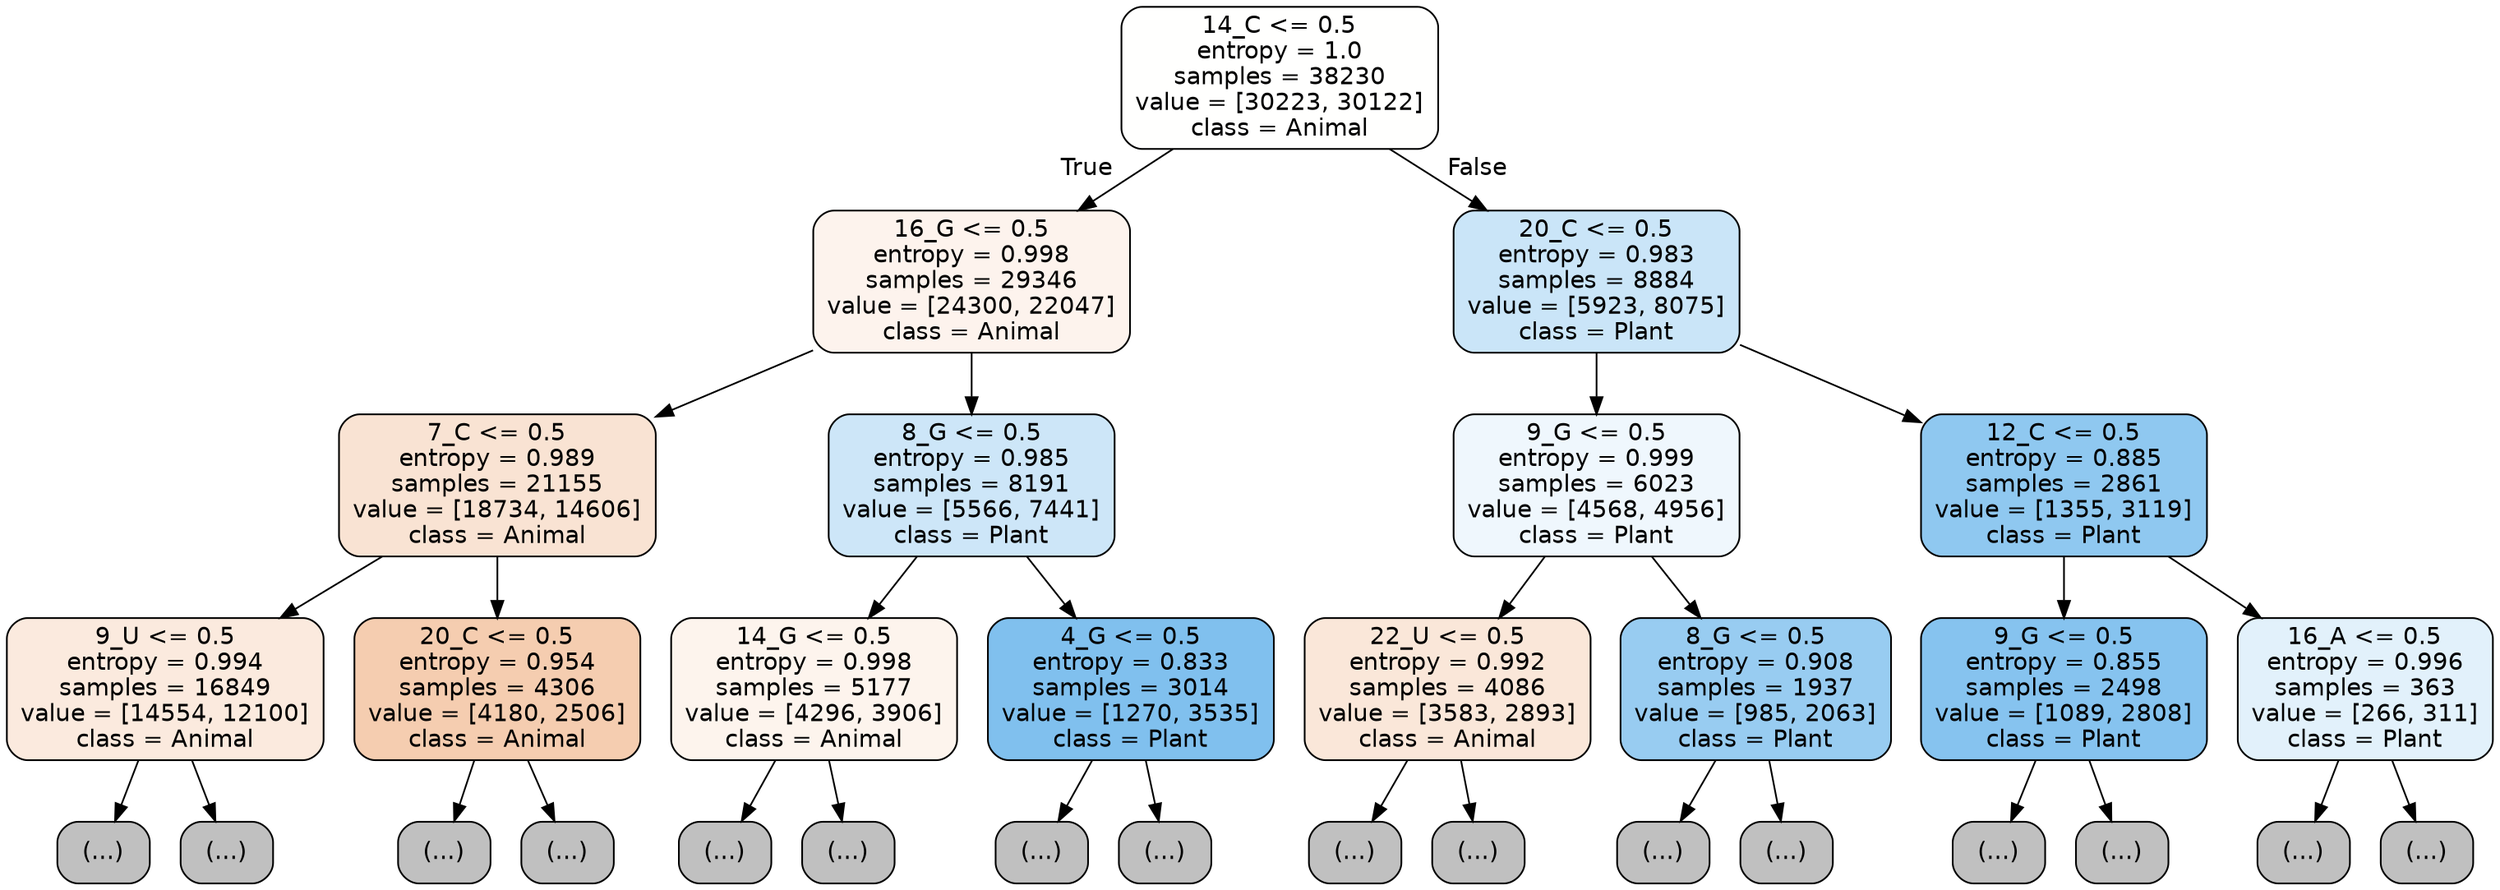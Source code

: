digraph Tree {
node [shape=box, style="filled, rounded", color="black", fontname="helvetica"] ;
edge [fontname="helvetica"] ;
0 [label="14_C <= 0.5\nentropy = 1.0\nsamples = 38230\nvalue = [30223, 30122]\nclass = Animal", fillcolor="#fffffe"] ;
1 [label="16_G <= 0.5\nentropy = 0.998\nsamples = 29346\nvalue = [24300, 22047]\nclass = Animal", fillcolor="#fdf3ed"] ;
0 -> 1 [labeldistance=2.5, labelangle=45, headlabel="True"] ;
2 [label="7_C <= 0.5\nentropy = 0.989\nsamples = 21155\nvalue = [18734, 14606]\nclass = Animal", fillcolor="#f9e3d3"] ;
1 -> 2 ;
3 [label="9_U <= 0.5\nentropy = 0.994\nsamples = 16849\nvalue = [14554, 12100]\nclass = Animal", fillcolor="#fbeade"] ;
2 -> 3 ;
4 [label="(...)", fillcolor="#C0C0C0"] ;
3 -> 4 ;
5587 [label="(...)", fillcolor="#C0C0C0"] ;
3 -> 5587 ;
7748 [label="20_C <= 0.5\nentropy = 0.954\nsamples = 4306\nvalue = [4180, 2506]\nclass = Animal", fillcolor="#f5cdb0"] ;
2 -> 7748 ;
7749 [label="(...)", fillcolor="#C0C0C0"] ;
7748 -> 7749 ;
9374 [label="(...)", fillcolor="#C0C0C0"] ;
7748 -> 9374 ;
9847 [label="8_G <= 0.5\nentropy = 0.985\nsamples = 8191\nvalue = [5566, 7441]\nclass = Plant", fillcolor="#cde6f8"] ;
1 -> 9847 ;
9848 [label="14_G <= 0.5\nentropy = 0.998\nsamples = 5177\nvalue = [4296, 3906]\nclass = Animal", fillcolor="#fdf4ed"] ;
9847 -> 9848 ;
9849 [label="(...)", fillcolor="#C0C0C0"] ;
9848 -> 9849 ;
11678 [label="(...)", fillcolor="#C0C0C0"] ;
9848 -> 11678 ;
12435 [label="4_G <= 0.5\nentropy = 0.833\nsamples = 3014\nvalue = [1270, 3535]\nclass = Plant", fillcolor="#80c0ee"] ;
9847 -> 12435 ;
12436 [label="(...)", fillcolor="#C0C0C0"] ;
12435 -> 12436 ;
13119 [label="(...)", fillcolor="#C0C0C0"] ;
12435 -> 13119 ;
13404 [label="20_C <= 0.5\nentropy = 0.983\nsamples = 8884\nvalue = [5923, 8075]\nclass = Plant", fillcolor="#cae5f8"] ;
0 -> 13404 [labeldistance=2.5, labelangle=-45, headlabel="False"] ;
13405 [label="9_G <= 0.5\nentropy = 0.999\nsamples = 6023\nvalue = [4568, 4956]\nclass = Plant", fillcolor="#eff7fd"] ;
13404 -> 13405 ;
13406 [label="22_U <= 0.5\nentropy = 0.992\nsamples = 4086\nvalue = [3583, 2893]\nclass = Animal", fillcolor="#fae7d9"] ;
13405 -> 13406 ;
13407 [label="(...)", fillcolor="#C0C0C0"] ;
13406 -> 13407 ;
15096 [label="(...)", fillcolor="#C0C0C0"] ;
13406 -> 15096 ;
15295 [label="8_G <= 0.5\nentropy = 0.908\nsamples = 1937\nvalue = [985, 2063]\nclass = Plant", fillcolor="#98ccf1"] ;
13405 -> 15295 ;
15296 [label="(...)", fillcolor="#C0C0C0"] ;
15295 -> 15296 ;
15779 [label="(...)", fillcolor="#C0C0C0"] ;
15295 -> 15779 ;
15976 [label="12_C <= 0.5\nentropy = 0.885\nsamples = 2861\nvalue = [1355, 3119]\nclass = Plant", fillcolor="#8fc8f0"] ;
13404 -> 15976 ;
15977 [label="9_G <= 0.5\nentropy = 0.855\nsamples = 2498\nvalue = [1089, 2808]\nclass = Plant", fillcolor="#86c3ef"] ;
15976 -> 15977 ;
15978 [label="(...)", fillcolor="#C0C0C0"] ;
15977 -> 15978 ;
16557 [label="(...)", fillcolor="#C0C0C0"] ;
15977 -> 16557 ;
16722 [label="16_A <= 0.5\nentropy = 0.996\nsamples = 363\nvalue = [266, 311]\nclass = Plant", fillcolor="#e2f1fb"] ;
15976 -> 16722 ;
16723 [label="(...)", fillcolor="#C0C0C0"] ;
16722 -> 16723 ;
16874 [label="(...)", fillcolor="#C0C0C0"] ;
16722 -> 16874 ;
}